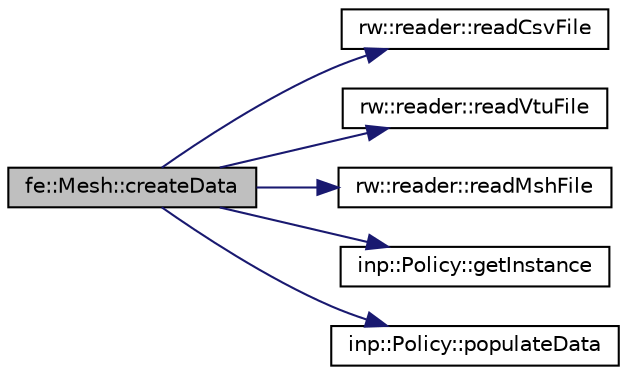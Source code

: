digraph "fe::Mesh::createData"
{
 // LATEX_PDF_SIZE
  edge [fontname="Helvetica",fontsize="10",labelfontname="Helvetica",labelfontsize="10"];
  node [fontname="Helvetica",fontsize="10",shape=record];
  rankdir="LR";
  Node16 [label="fe::Mesh::createData",height=0.2,width=0.4,color="black", fillcolor="grey75", style="filled", fontcolor="black",tooltip="Reads mesh data from the file and populates other data."];
  Node16 -> Node17 [color="midnightblue",fontsize="10",style="solid",fontname="Helvetica"];
  Node17 [label="rw::reader::readCsvFile",height=0.2,width=0.4,color="black", fillcolor="white", style="filled",URL="$namespacerw_1_1reader.html#a4390356883ad2a4f14cb41c69cf3e5ca",tooltip="Reads mesh data into node file and element file."];
  Node16 -> Node18 [color="midnightblue",fontsize="10",style="solid",fontname="Helvetica"];
  Node18 [label="rw::reader::readVtuFile",height=0.2,width=0.4,color="black", fillcolor="white", style="filled",URL="$namespacerw_1_1reader.html#a06f5f2e42c7507cb34b9b7f4817af82b",tooltip="Reads mesh data into node file and element file."];
  Node16 -> Node19 [color="midnightblue",fontsize="10",style="solid",fontname="Helvetica"];
  Node19 [label="rw::reader::readMshFile",height=0.2,width=0.4,color="black", fillcolor="white", style="filled",URL="$namespacerw_1_1reader.html#ae1d467da75a47df964d46c85fc1cd2ea",tooltip="Reads mesh data into node file and element file."];
  Node16 -> Node20 [color="midnightblue",fontsize="10",style="solid",fontname="Helvetica"];
  Node20 [label="inp::Policy::getInstance",height=0.2,width=0.4,color="black", fillcolor="white", style="filled",URL="$classinp_1_1Policy.html#a879f83a83b931d42e1c63ddf3d420bd5",tooltip="Returns the pointer to static class. Creates instance in its first call."];
  Node16 -> Node21 [color="midnightblue",fontsize="10",style="solid",fontname="Helvetica"];
  Node21 [label="inp::Policy::populateData",height=0.2,width=0.4,color="black", fillcolor="white", style="filled",URL="$classinp_1_1Policy.html#a67805be66b6e724e0b334224a893872a",tooltip="Returns true/false depending on whether tag is found."];
}

